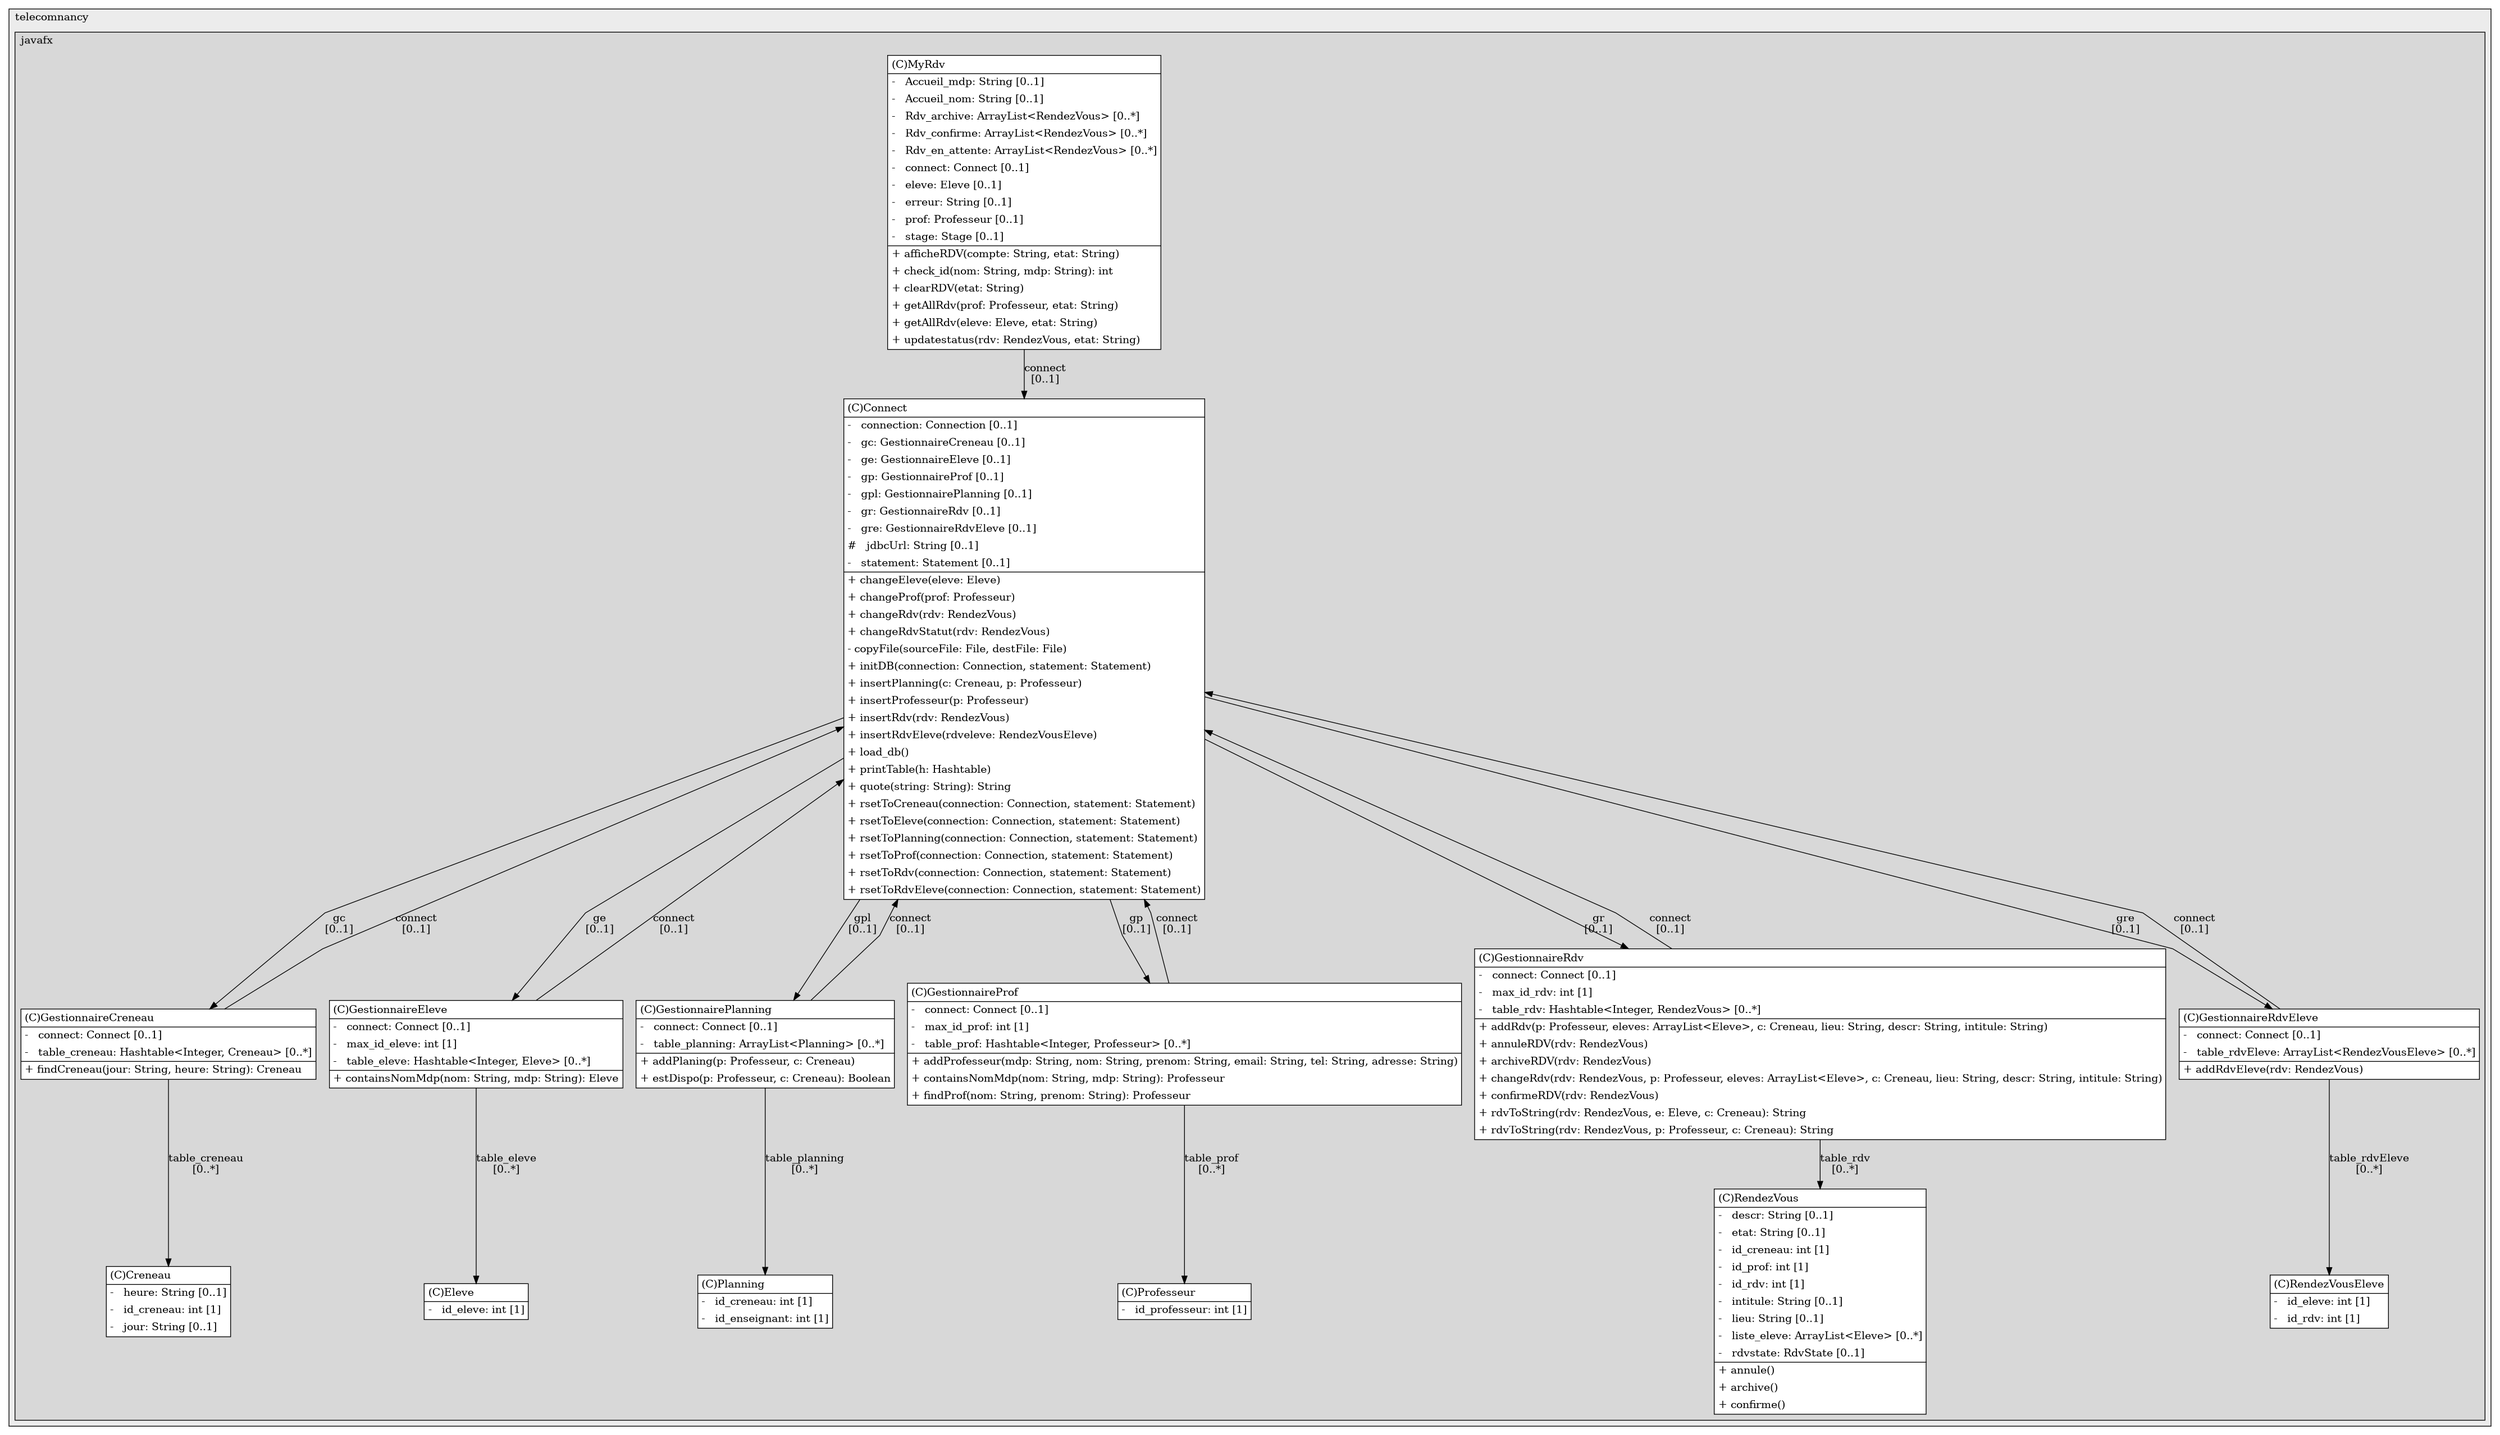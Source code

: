@startuml

/' diagram meta data start
config=StructureConfiguration;
{
  "projectClassification": {
    "searchMode": "OpenProject", // OpenProject, AllProjects
    "includedProjects": "",
    "pathEndKeywords": "*.impl",
    "isClientPath": "",
    "isClientName": "",
    "isTestPath": "",
    "isTestName": "",
    "isMappingPath": "",
    "isMappingName": "",
    "isDataAccessPath": "",
    "isDataAccessName": "",
    "isDataStructurePath": "",
    "isDataStructureName": "",
    "isInterfaceStructuresPath": "",
    "isInterfaceStructuresName": "",
    "isEntryPointPath": "",
    "isEntryPointName": ""
  },
  "graphRestriction": {
    "classPackageExcludeFilter": "",
    "classPackageIncludeFilter": "",
    "classNameExcludeFilter": "",
    "classNameIncludeFilter": "",
    "methodNameExcludeFilter": "",
    "methodNameIncludeFilter": "",
    "removeByInheritance": "", // inheritance/annotation based filtering is done in a second step
    "removeByAnnotation": "",
    "removeByClassPackage": "", // cleanup the graph after inheritance/annotation based filtering is done
    "removeByClassName": "",
    "cutMappings": false,
    "cutEnum": true,
    "cutTests": true,
    "cutClient": true,
    "cutDataAccess": true,
    "cutInterfaceStructures": true,
    "cutDataStructures": true,
    "cutGetterAndSetter": true,
    "cutConstructors": true
  },
  "graphTraversal": {
    "forwardDepth": 3,
    "backwardDepth": 3,
    "classPackageExcludeFilter": "",
    "classPackageIncludeFilter": "",
    "classNameExcludeFilter": "",
    "classNameIncludeFilter": "",
    "methodNameExcludeFilter": "",
    "methodNameIncludeFilter": "",
    "hideMappings": false,
    "hideDataStructures": false,
    "hidePrivateMethods": true,
    "hideInterfaceCalls": true, // indirection: implementation -> interface (is hidden) -> implementation
    "onlyShowApplicationEntryPoints": false // root node is included
  },
  "details": {
    "aggregation": "GroupByClass", // ByClass, GroupByClass, None
    "showClassGenericTypes": true,
    "showMethods": true,
    "showMethodParameterNames": true,
    "showMethodParameterTypes": true,
    "showMethodReturnType": true,
    "showPackageLevels": 2,
    "showDetailedClassStructure": true
  },
  "rootClass": "eu.telecomnancy.javafx.ConnectToDb.Connect"
}
diagram meta data end '/



digraph g {
    rankdir="TB"
    splines=polyline
    

'nodes 
subgraph cluster_1529275494 { 
   	label=telecomnancy
	labeljust=l
	fillcolor="#ececec"
	style=filled
   
   subgraph cluster_1577443144 { 
   	label=javafx
	labeljust=l
	fillcolor="#d8d8d8"
	style=filled
   
   Connect68344481[
	label=<<TABLE BORDER="1" CELLBORDER="0" CELLPADDING="4" CELLSPACING="0">
<TR><TD ALIGN="LEFT" >(C)Connect</TD></TR>
<HR/>
<TR><TD ALIGN="LEFT" >-   connection: Connection [0..1]</TD></TR>
<TR><TD ALIGN="LEFT" >-   gc: GestionnaireCreneau [0..1]</TD></TR>
<TR><TD ALIGN="LEFT" >-   ge: GestionnaireEleve [0..1]</TD></TR>
<TR><TD ALIGN="LEFT" >-   gp: GestionnaireProf [0..1]</TD></TR>
<TR><TD ALIGN="LEFT" >-   gpl: GestionnairePlanning [0..1]</TD></TR>
<TR><TD ALIGN="LEFT" >-   gr: GestionnaireRdv [0..1]</TD></TR>
<TR><TD ALIGN="LEFT" >-   gre: GestionnaireRdvEleve [0..1]</TD></TR>
<TR><TD ALIGN="LEFT" >#   jdbcUrl: String [0..1]</TD></TR>
<TR><TD ALIGN="LEFT" >-   statement: Statement [0..1]</TD></TR>
<HR/>
<TR><TD ALIGN="LEFT" >+ changeEleve(eleve: Eleve)</TD></TR>
<TR><TD ALIGN="LEFT" >+ changeProf(prof: Professeur)</TD></TR>
<TR><TD ALIGN="LEFT" >+ changeRdv(rdv: RendezVous)</TD></TR>
<TR><TD ALIGN="LEFT" >+ changeRdvStatut(rdv: RendezVous)</TD></TR>
<TR><TD ALIGN="LEFT" >- copyFile(sourceFile: File, destFile: File)</TD></TR>
<TR><TD ALIGN="LEFT" >+ initDB(connection: Connection, statement: Statement)</TD></TR>
<TR><TD ALIGN="LEFT" >+ insertPlanning(c: Creneau, p: Professeur)</TD></TR>
<TR><TD ALIGN="LEFT" >+ insertProfesseur(p: Professeur)</TD></TR>
<TR><TD ALIGN="LEFT" >+ insertRdv(rdv: RendezVous)</TD></TR>
<TR><TD ALIGN="LEFT" >+ insertRdvEleve(rdveleve: RendezVousEleve)</TD></TR>
<TR><TD ALIGN="LEFT" >+ load_db()</TD></TR>
<TR><TD ALIGN="LEFT" >+ printTable(h: Hashtable)</TD></TR>
<TR><TD ALIGN="LEFT" >+ quote(string: String): String</TD></TR>
<TR><TD ALIGN="LEFT" >+ rsetToCreneau(connection: Connection, statement: Statement)</TD></TR>
<TR><TD ALIGN="LEFT" >+ rsetToEleve(connection: Connection, statement: Statement)</TD></TR>
<TR><TD ALIGN="LEFT" >+ rsetToPlanning(connection: Connection, statement: Statement)</TD></TR>
<TR><TD ALIGN="LEFT" >+ rsetToProf(connection: Connection, statement: Statement)</TD></TR>
<TR><TD ALIGN="LEFT" >+ rsetToRdv(connection: Connection, statement: Statement)</TD></TR>
<TR><TD ALIGN="LEFT" >+ rsetToRdvEleve(connection: Connection, statement: Statement)</TD></TR>
</TABLE>>
	style=filled
	margin=0
	shape=plaintext
	fillcolor="#FFFFFF"
];

Creneau1960557152[
	label=<<TABLE BORDER="1" CELLBORDER="0" CELLPADDING="4" CELLSPACING="0">
<TR><TD ALIGN="LEFT" >(C)Creneau</TD></TR>
<HR/>
<TR><TD ALIGN="LEFT" >-   heure: String [0..1]</TD></TR>
<TR><TD ALIGN="LEFT" >-   id_creneau: int [1]</TD></TR>
<TR><TD ALIGN="LEFT" >-   jour: String [0..1]</TD></TR>
</TABLE>>
	style=filled
	margin=0
	shape=plaintext
	fillcolor="#FFFFFF"
];

GestionnaireCreneau373855716[
	label=<<TABLE BORDER="1" CELLBORDER="0" CELLPADDING="4" CELLSPACING="0">
<TR><TD ALIGN="LEFT" >(C)GestionnaireCreneau</TD></TR>
<HR/>
<TR><TD ALIGN="LEFT" >-   connect: Connect [0..1]</TD></TR>
<TR><TD ALIGN="LEFT" >-   table_creneau: Hashtable&lt;Integer, Creneau&gt; [0..*]</TD></TR>
<HR/>
<TR><TD ALIGN="LEFT" >+ findCreneau(jour: String, heure: String): Creneau</TD></TR>
</TABLE>>
	style=filled
	margin=0
	shape=plaintext
	fillcolor="#FFFFFF"
];

GestionnaireEleve373855716[
	label=<<TABLE BORDER="1" CELLBORDER="0" CELLPADDING="4" CELLSPACING="0">
<TR><TD ALIGN="LEFT" >(C)GestionnaireEleve</TD></TR>
<HR/>
<TR><TD ALIGN="LEFT" >-   connect: Connect [0..1]</TD></TR>
<TR><TD ALIGN="LEFT" >-   max_id_eleve: int [1]</TD></TR>
<TR><TD ALIGN="LEFT" >-   table_eleve: Hashtable&lt;Integer, Eleve&gt; [0..*]</TD></TR>
<HR/>
<TR><TD ALIGN="LEFT" >+ containsNomMdp(nom: String, mdp: String): Eleve</TD></TR>
</TABLE>>
	style=filled
	margin=0
	shape=plaintext
	fillcolor="#FFFFFF"
];

GestionnairePlanning373855716[
	label=<<TABLE BORDER="1" CELLBORDER="0" CELLPADDING="4" CELLSPACING="0">
<TR><TD ALIGN="LEFT" >(C)GestionnairePlanning</TD></TR>
<HR/>
<TR><TD ALIGN="LEFT" >-   connect: Connect [0..1]</TD></TR>
<TR><TD ALIGN="LEFT" >-   table_planning: ArrayList&lt;Planning&gt; [0..*]</TD></TR>
<HR/>
<TR><TD ALIGN="LEFT" >+ addPlaning(p: Professeur, c: Creneau)</TD></TR>
<TR><TD ALIGN="LEFT" >+ estDispo(p: Professeur, c: Creneau): Boolean</TD></TR>
</TABLE>>
	style=filled
	margin=0
	shape=plaintext
	fillcolor="#FFFFFF"
];

GestionnaireProf373855716[
	label=<<TABLE BORDER="1" CELLBORDER="0" CELLPADDING="4" CELLSPACING="0">
<TR><TD ALIGN="LEFT" >(C)GestionnaireProf</TD></TR>
<HR/>
<TR><TD ALIGN="LEFT" >-   connect: Connect [0..1]</TD></TR>
<TR><TD ALIGN="LEFT" >-   max_id_prof: int [1]</TD></TR>
<TR><TD ALIGN="LEFT" >-   table_prof: Hashtable&lt;Integer, Professeur&gt; [0..*]</TD></TR>
<HR/>
<TR><TD ALIGN="LEFT" >+ addProfesseur(mdp: String, nom: String, prenom: String, email: String, tel: String, adresse: String)</TD></TR>
<TR><TD ALIGN="LEFT" >+ containsNomMdp(nom: String, mdp: String): Professeur</TD></TR>
<TR><TD ALIGN="LEFT" >+ findProf(nom: String, prenom: String): Professeur</TD></TR>
</TABLE>>
	style=filled
	margin=0
	shape=plaintext
	fillcolor="#FFFFFF"
];

GestionnaireRdv373855716[
	label=<<TABLE BORDER="1" CELLBORDER="0" CELLPADDING="4" CELLSPACING="0">
<TR><TD ALIGN="LEFT" >(C)GestionnaireRdv</TD></TR>
<HR/>
<TR><TD ALIGN="LEFT" >-   connect: Connect [0..1]</TD></TR>
<TR><TD ALIGN="LEFT" >-   max_id_rdv: int [1]</TD></TR>
<TR><TD ALIGN="LEFT" >-   table_rdv: Hashtable&lt;Integer, RendezVous&gt; [0..*]</TD></TR>
<HR/>
<TR><TD ALIGN="LEFT" >+ addRdv(p: Professeur, eleves: ArrayList&lt;Eleve&gt;, c: Creneau, lieu: String, descr: String, intitule: String)</TD></TR>
<TR><TD ALIGN="LEFT" >+ annuleRDV(rdv: RendezVous)</TD></TR>
<TR><TD ALIGN="LEFT" >+ archiveRDV(rdv: RendezVous)</TD></TR>
<TR><TD ALIGN="LEFT" >+ changeRdv(rdv: RendezVous, p: Professeur, eleves: ArrayList&lt;Eleve&gt;, c: Creneau, lieu: String, descr: String, intitule: String)</TD></TR>
<TR><TD ALIGN="LEFT" >+ confirmeRDV(rdv: RendezVous)</TD></TR>
<TR><TD ALIGN="LEFT" >+ rdvToString(rdv: RendezVous, e: Eleve, c: Creneau): String</TD></TR>
<TR><TD ALIGN="LEFT" >+ rdvToString(rdv: RendezVous, p: Professeur, c: Creneau): String</TD></TR>
</TABLE>>
	style=filled
	margin=0
	shape=plaintext
	fillcolor="#FFFFFF"
];

GestionnaireRdvEleve373855716[
	label=<<TABLE BORDER="1" CELLBORDER="0" CELLPADDING="4" CELLSPACING="0">
<TR><TD ALIGN="LEFT" >(C)GestionnaireRdvEleve</TD></TR>
<HR/>
<TR><TD ALIGN="LEFT" >-   connect: Connect [0..1]</TD></TR>
<TR><TD ALIGN="LEFT" >-   table_rdvEleve: ArrayList&lt;RendezVousEleve&gt; [0..*]</TD></TR>
<HR/>
<TR><TD ALIGN="LEFT" >+ addRdvEleve(rdv: RendezVous)</TD></TR>
</TABLE>>
	style=filled
	margin=0
	shape=plaintext
	fillcolor="#FFFFFF"
];

MyRdv1390915909[
	label=<<TABLE BORDER="1" CELLBORDER="0" CELLPADDING="4" CELLSPACING="0">
<TR><TD ALIGN="LEFT" >(C)MyRdv</TD></TR>
<HR/>
<TR><TD ALIGN="LEFT" >-   Accueil_mdp: String [0..1]</TD></TR>
<TR><TD ALIGN="LEFT" >-   Accueil_nom: String [0..1]</TD></TR>
<TR><TD ALIGN="LEFT" >-   Rdv_archive: ArrayList&lt;RendezVous&gt; [0..*]</TD></TR>
<TR><TD ALIGN="LEFT" >-   Rdv_confirme: ArrayList&lt;RendezVous&gt; [0..*]</TD></TR>
<TR><TD ALIGN="LEFT" >-   Rdv_en_attente: ArrayList&lt;RendezVous&gt; [0..*]</TD></TR>
<TR><TD ALIGN="LEFT" >-   connect: Connect [0..1]</TD></TR>
<TR><TD ALIGN="LEFT" >-   eleve: Eleve [0..1]</TD></TR>
<TR><TD ALIGN="LEFT" >-   erreur: String [0..1]</TD></TR>
<TR><TD ALIGN="LEFT" >-   prof: Professeur [0..1]</TD></TR>
<TR><TD ALIGN="LEFT" >-   stage: Stage [0..1]</TD></TR>
<HR/>
<TR><TD ALIGN="LEFT" >+ afficheRDV(compte: String, etat: String)</TD></TR>
<TR><TD ALIGN="LEFT" >+ check_id(nom: String, mdp: String): int</TD></TR>
<TR><TD ALIGN="LEFT" >+ clearRDV(etat: String)</TD></TR>
<TR><TD ALIGN="LEFT" >+ getAllRdv(prof: Professeur, etat: String)</TD></TR>
<TR><TD ALIGN="LEFT" >+ getAllRdv(eleve: Eleve, etat: String)</TD></TR>
<TR><TD ALIGN="LEFT" >+ updatestatus(rdv: RendezVous, etat: String)</TD></TR>
</TABLE>>
	style=filled
	margin=0
	shape=plaintext
	fillcolor="#FFFFFF"
];

Planning117292252[
	label=<<TABLE BORDER="1" CELLBORDER="0" CELLPADDING="4" CELLSPACING="0">
<TR><TD ALIGN="LEFT" >(C)Planning</TD></TR>
<HR/>
<TR><TD ALIGN="LEFT" >-   id_creneau: int [1]</TD></TR>
<TR><TD ALIGN="LEFT" >-   id_enseignant: int [1]</TD></TR>
</TABLE>>
	style=filled
	margin=0
	shape=plaintext
	fillcolor="#FFFFFF"
];

Professeur117292252[
	label=<<TABLE BORDER="1" CELLBORDER="0" CELLPADDING="4" CELLSPACING="0">
<TR><TD ALIGN="LEFT" >(C)Professeur</TD></TR>
<HR/>
<TR><TD ALIGN="LEFT" >-   id_professeur: int [1]</TD></TR>
</TABLE>>
	style=filled
	margin=0
	shape=plaintext
	fillcolor="#FFFFFF"
];

RendezVous1960557152[
	label=<<TABLE BORDER="1" CELLBORDER="0" CELLPADDING="4" CELLSPACING="0">
<TR><TD ALIGN="LEFT" >(C)RendezVous</TD></TR>
<HR/>
<TR><TD ALIGN="LEFT" >-   descr: String [0..1]</TD></TR>
<TR><TD ALIGN="LEFT" >-   etat: String [0..1]</TD></TR>
<TR><TD ALIGN="LEFT" >-   id_creneau: int [1]</TD></TR>
<TR><TD ALIGN="LEFT" >-   id_prof: int [1]</TD></TR>
<TR><TD ALIGN="LEFT" >-   id_rdv: int [1]</TD></TR>
<TR><TD ALIGN="LEFT" >-   intitule: String [0..1]</TD></TR>
<TR><TD ALIGN="LEFT" >-   lieu: String [0..1]</TD></TR>
<TR><TD ALIGN="LEFT" >-   liste_eleve: ArrayList&lt;Eleve&gt; [0..*]</TD></TR>
<TR><TD ALIGN="LEFT" >-   rdvstate: RdvState [0..1]</TD></TR>
<HR/>
<TR><TD ALIGN="LEFT" >+ annule()</TD></TR>
<TR><TD ALIGN="LEFT" >+ archive()</TD></TR>
<TR><TD ALIGN="LEFT" >+ confirme()</TD></TR>
</TABLE>>
	style=filled
	margin=0
	shape=plaintext
	fillcolor="#FFFFFF"
];

RendezVousEleve1960557152[
	label=<<TABLE BORDER="1" CELLBORDER="0" CELLPADDING="4" CELLSPACING="0">
<TR><TD ALIGN="LEFT" >(C)RendezVousEleve</TD></TR>
<HR/>
<TR><TD ALIGN="LEFT" >-   id_eleve: int [1]</TD></TR>
<TR><TD ALIGN="LEFT" >-   id_rdv: int [1]</TD></TR>
</TABLE>>
	style=filled
	margin=0
	shape=plaintext
	fillcolor="#FFFFFF"
];

Eleve117292252[
	label=<<TABLE BORDER="1" CELLBORDER="0" CELLPADDING="4" CELLSPACING="0">
<TR><TD ALIGN="LEFT" >(C)Eleve</TD></TR>
<HR/>
<TR><TD ALIGN="LEFT" >-   id_eleve: int [1]</TD></TR>
</TABLE>>
	style=filled
	margin=0
	shape=plaintext
	fillcolor="#FFFFFF"
];
} 
}

'edges    
Connect68344481 -> GestionnaireCreneau373855716[label="gc
[0..1]"];
Connect68344481 -> GestionnaireEleve373855716[label="ge
[0..1]"];
Connect68344481 -> GestionnairePlanning373855716[label="gpl
[0..1]"];
Connect68344481 -> GestionnaireProf373855716[label="gp
[0..1]"];
Connect68344481 -> GestionnaireRdv373855716[label="gr
[0..1]"];
Connect68344481 -> GestionnaireRdvEleve373855716[label="gre
[0..1]"];
GestionnaireCreneau373855716 -> Connect68344481[label="connect
[0..1]"];
GestionnaireEleve373855716 -> Connect68344481[label="connect
[0..1]"];
GestionnairePlanning373855716 -> Connect68344481[label="connect
[0..1]"];
GestionnaireProf373855716 -> Connect68344481[label="connect
[0..1]"];
GestionnaireRdv373855716 -> Connect68344481[label="connect
[0..1]"];
GestionnaireRdvEleve373855716 -> Connect68344481[label="connect
[0..1]"];
GestionnaireCreneau373855716 -> Creneau1960557152[label="table_creneau
[0..*]"];
GestionnaireEleve373855716 -> Eleve117292252[label="table_eleve
[0..*]"];
GestionnairePlanning373855716 -> Planning117292252[label="table_planning
[0..*]"];
GestionnaireProf373855716 -> Professeur117292252[label="table_prof
[0..*]"];
GestionnaireRdv373855716 -> RendezVous1960557152[label="table_rdv
[0..*]"];
GestionnaireRdvEleve373855716 -> RendezVousEleve1960557152[label="table_rdvEleve
[0..*]"];
MyRdv1390915909 -> Connect68344481[label="connect
[0..1]"];
    
}
@enduml